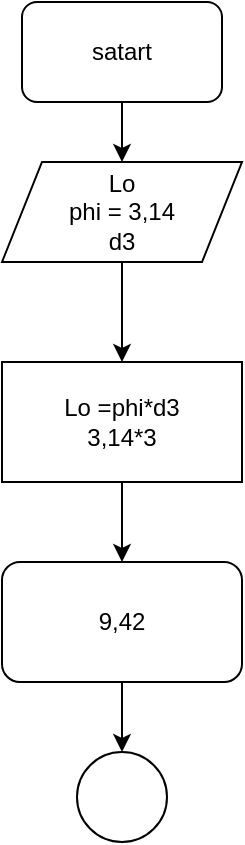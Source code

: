 <mxfile version="22.0.4" type="github">
  <diagram id="C5RBs43oDa-KdzZeNtuy" name="Page-1">
    <mxGraphModel dx="880" dy="470" grid="1" gridSize="10" guides="1" tooltips="1" connect="1" arrows="1" fold="1" page="1" pageScale="1" pageWidth="827" pageHeight="1169" math="0" shadow="0">
      <root>
        <mxCell id="WIyWlLk6GJQsqaUBKTNV-0" />
        <mxCell id="WIyWlLk6GJQsqaUBKTNV-1" parent="WIyWlLk6GJQsqaUBKTNV-0" />
        <mxCell id="4s3_SJIcAR_-IRVlRSF4-1" style="edgeStyle=orthogonalEdgeStyle;rounded=0;orthogonalLoop=1;jettySize=auto;html=1;" edge="1" parent="WIyWlLk6GJQsqaUBKTNV-1" source="4s3_SJIcAR_-IRVlRSF4-0" target="4s3_SJIcAR_-IRVlRSF4-2">
          <mxGeometry relative="1" as="geometry">
            <mxPoint x="400" y="210" as="targetPoint" />
          </mxGeometry>
        </mxCell>
        <mxCell id="4s3_SJIcAR_-IRVlRSF4-0" value="satart" style="rounded=1;whiteSpace=wrap;html=1;" vertex="1" parent="WIyWlLk6GJQsqaUBKTNV-1">
          <mxGeometry x="350" y="130" width="100" height="50" as="geometry" />
        </mxCell>
        <mxCell id="4s3_SJIcAR_-IRVlRSF4-3" style="edgeStyle=orthogonalEdgeStyle;rounded=0;orthogonalLoop=1;jettySize=auto;html=1;" edge="1" parent="WIyWlLk6GJQsqaUBKTNV-1" source="4s3_SJIcAR_-IRVlRSF4-2" target="4s3_SJIcAR_-IRVlRSF4-4">
          <mxGeometry relative="1" as="geometry">
            <mxPoint x="400" y="320" as="targetPoint" />
          </mxGeometry>
        </mxCell>
        <mxCell id="4s3_SJIcAR_-IRVlRSF4-2" value="&lt;div&gt;Lo&lt;/div&gt;&lt;div&gt;phi = 3,14&lt;/div&gt;&lt;div&gt;d3&lt;br&gt;&lt;/div&gt;" style="shape=parallelogram;perimeter=parallelogramPerimeter;whiteSpace=wrap;html=1;fixedSize=1;" vertex="1" parent="WIyWlLk6GJQsqaUBKTNV-1">
          <mxGeometry x="340" y="210" width="120" height="50" as="geometry" />
        </mxCell>
        <mxCell id="4s3_SJIcAR_-IRVlRSF4-5" style="edgeStyle=orthogonalEdgeStyle;rounded=0;orthogonalLoop=1;jettySize=auto;html=1;" edge="1" parent="WIyWlLk6GJQsqaUBKTNV-1" source="4s3_SJIcAR_-IRVlRSF4-4" target="4s3_SJIcAR_-IRVlRSF4-6">
          <mxGeometry relative="1" as="geometry">
            <mxPoint x="400" y="410" as="targetPoint" />
          </mxGeometry>
        </mxCell>
        <mxCell id="4s3_SJIcAR_-IRVlRSF4-4" value="&lt;div&gt;Lo =phi*d3&lt;/div&gt;&lt;div&gt;3,14*3&lt;br&gt;&lt;/div&gt;" style="rounded=0;whiteSpace=wrap;html=1;" vertex="1" parent="WIyWlLk6GJQsqaUBKTNV-1">
          <mxGeometry x="340" y="310" width="120" height="60" as="geometry" />
        </mxCell>
        <mxCell id="4s3_SJIcAR_-IRVlRSF4-8" style="edgeStyle=orthogonalEdgeStyle;rounded=0;orthogonalLoop=1;jettySize=auto;html=1;" edge="1" parent="WIyWlLk6GJQsqaUBKTNV-1" source="4s3_SJIcAR_-IRVlRSF4-6" target="4s3_SJIcAR_-IRVlRSF4-9">
          <mxGeometry relative="1" as="geometry">
            <mxPoint x="400" y="510" as="targetPoint" />
          </mxGeometry>
        </mxCell>
        <mxCell id="4s3_SJIcAR_-IRVlRSF4-6" value="9,42" style="rounded=1;whiteSpace=wrap;html=1;" vertex="1" parent="WIyWlLk6GJQsqaUBKTNV-1">
          <mxGeometry x="340" y="410" width="120" height="60" as="geometry" />
        </mxCell>
        <mxCell id="4s3_SJIcAR_-IRVlRSF4-9" value="" style="ellipse;whiteSpace=wrap;html=1;aspect=fixed;" vertex="1" parent="WIyWlLk6GJQsqaUBKTNV-1">
          <mxGeometry x="377.5" y="505" width="45" height="45" as="geometry" />
        </mxCell>
      </root>
    </mxGraphModel>
  </diagram>
</mxfile>
